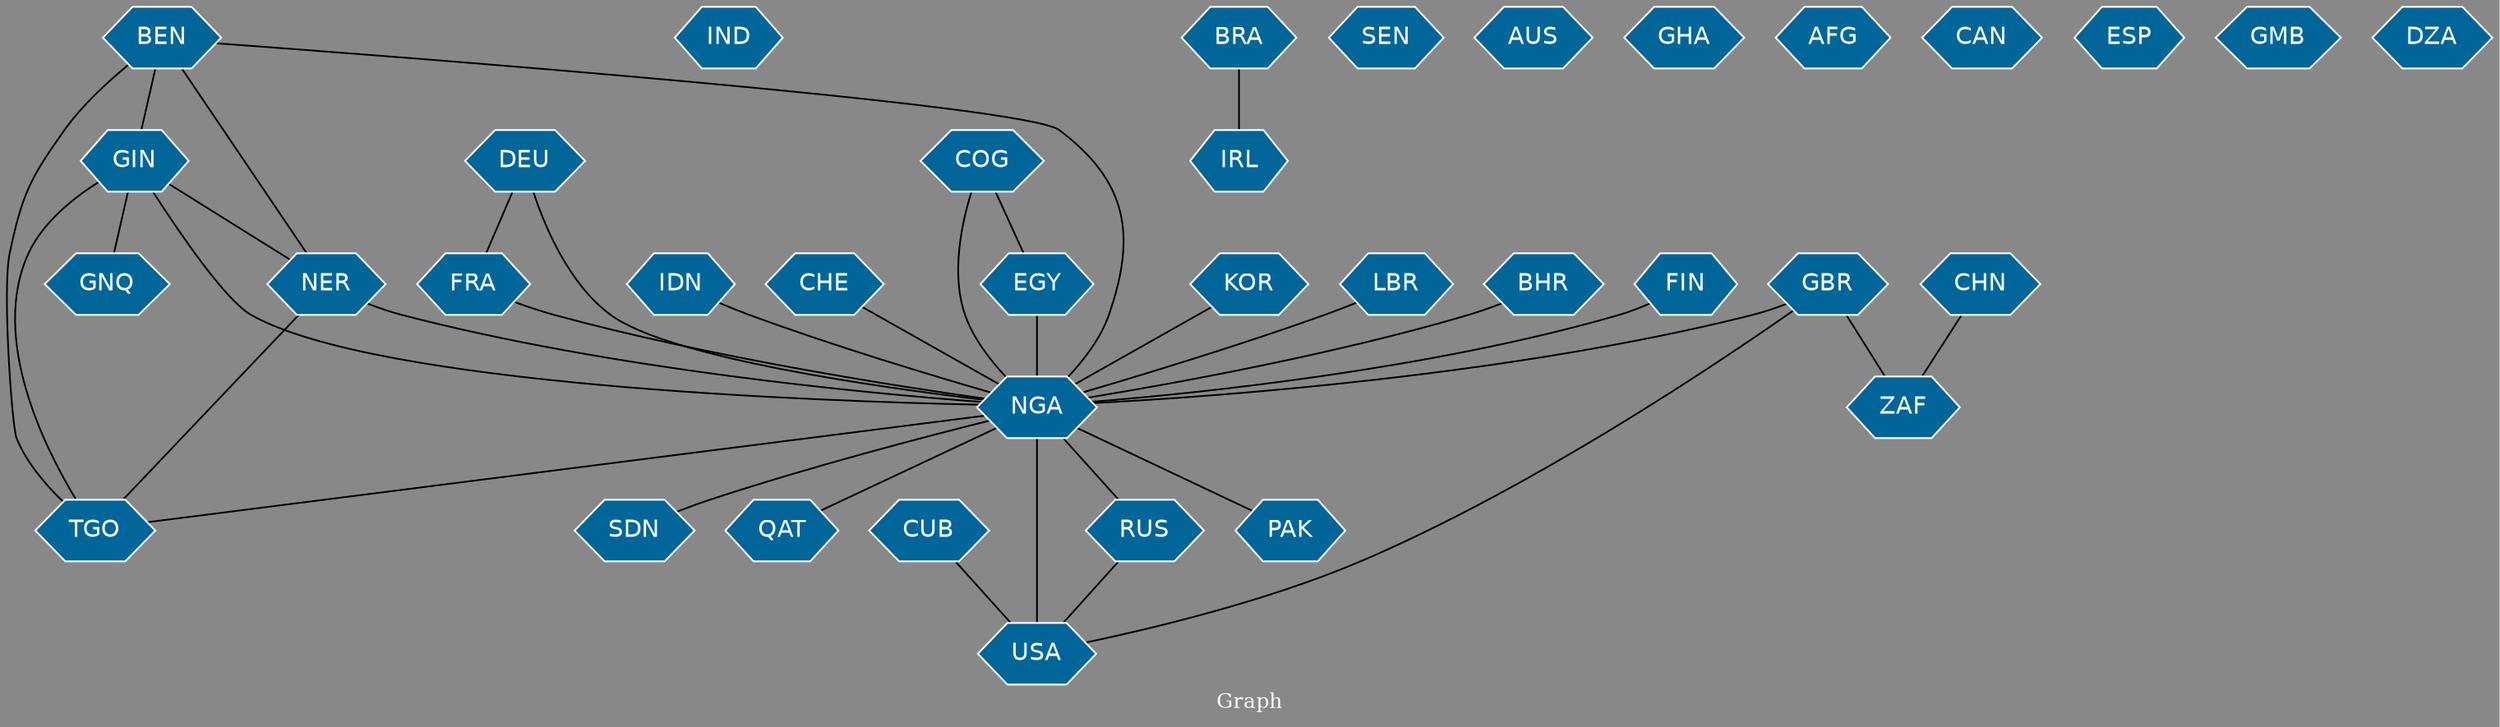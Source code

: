 // Countries together in item graph
graph {
	graph [bgcolor="#888888" fontcolor=white fontsize=12 label="Graph" outputorder=edgesfirst overlap=prism]
	node [color=white fillcolor="#006699" fontcolor=white fontname=Helvetica shape=hexagon style=filled]
	edge [arrowhead=open color=black fontcolor=white fontname=Courier fontsize=12]
		RUS [label=RUS]
		NGA [label=NGA]
		NER [label=NER]
		KOR [label=KOR]
		BEN [label=BEN]
		PAK [label=PAK]
		USA [label=USA]
		IND [label=IND]
		IRL [label=IRL]
		BRA [label=BRA]
		SEN [label=SEN]
		AUS [label=AUS]
		GIN [label=GIN]
		GNQ [label=GNQ]
		LBR [label=LBR]
		EGY [label=EGY]
		COG [label=COG]
		FRA [label=FRA]
		ZAF [label=ZAF]
		CHN [label=CHN]
		GHA [label=GHA]
		SDN [label=SDN]
		GBR [label=GBR]
		BHR [label=BHR]
		AFG [label=AFG]
		CAN [label=CAN]
		ESP [label=ESP]
		FIN [label=FIN]
		GMB [label=GMB]
		IDN [label=IDN]
		TGO [label=TGO]
		DEU [label=DEU]
		DZA [label=DZA]
		QAT [label=QAT]
		CUB [label=CUB]
		CHE [label=CHE]
			DEU -- FRA [weight=1]
			NGA -- USA [weight=9]
			CUB -- USA [weight=1]
			BEN -- GIN [weight=1]
			BHR -- NGA [weight=1]
			NGA -- QAT [weight=1]
			EGY -- NGA [weight=3]
			GIN -- GNQ [weight=2]
			NGA -- TGO [weight=1]
			GIN -- NER [weight=1]
			NER -- NGA [weight=1]
			COG -- EGY [weight=2]
			NGA -- SDN [weight=1]
			KOR -- NGA [weight=1]
			BEN -- TGO [weight=1]
			BEN -- NER [weight=1]
			BEN -- NGA [weight=1]
			GIN -- NGA [weight=1]
			GBR -- ZAF [weight=1]
			RUS -- USA [weight=1]
			NGA -- RUS [weight=1]
			GBR -- NGA [weight=1]
			FRA -- NGA [weight=1]
			CHN -- ZAF [weight=1]
			FIN -- NGA [weight=1]
			GIN -- TGO [weight=1]
			IDN -- NGA [weight=1]
			CHE -- NGA [weight=1]
			NER -- TGO [weight=1]
			BRA -- IRL [weight=1]
			DEU -- NGA [weight=1]
			COG -- NGA [weight=2]
			GBR -- USA [weight=1]
			NGA -- PAK [weight=2]
			LBR -- NGA [weight=1]
}